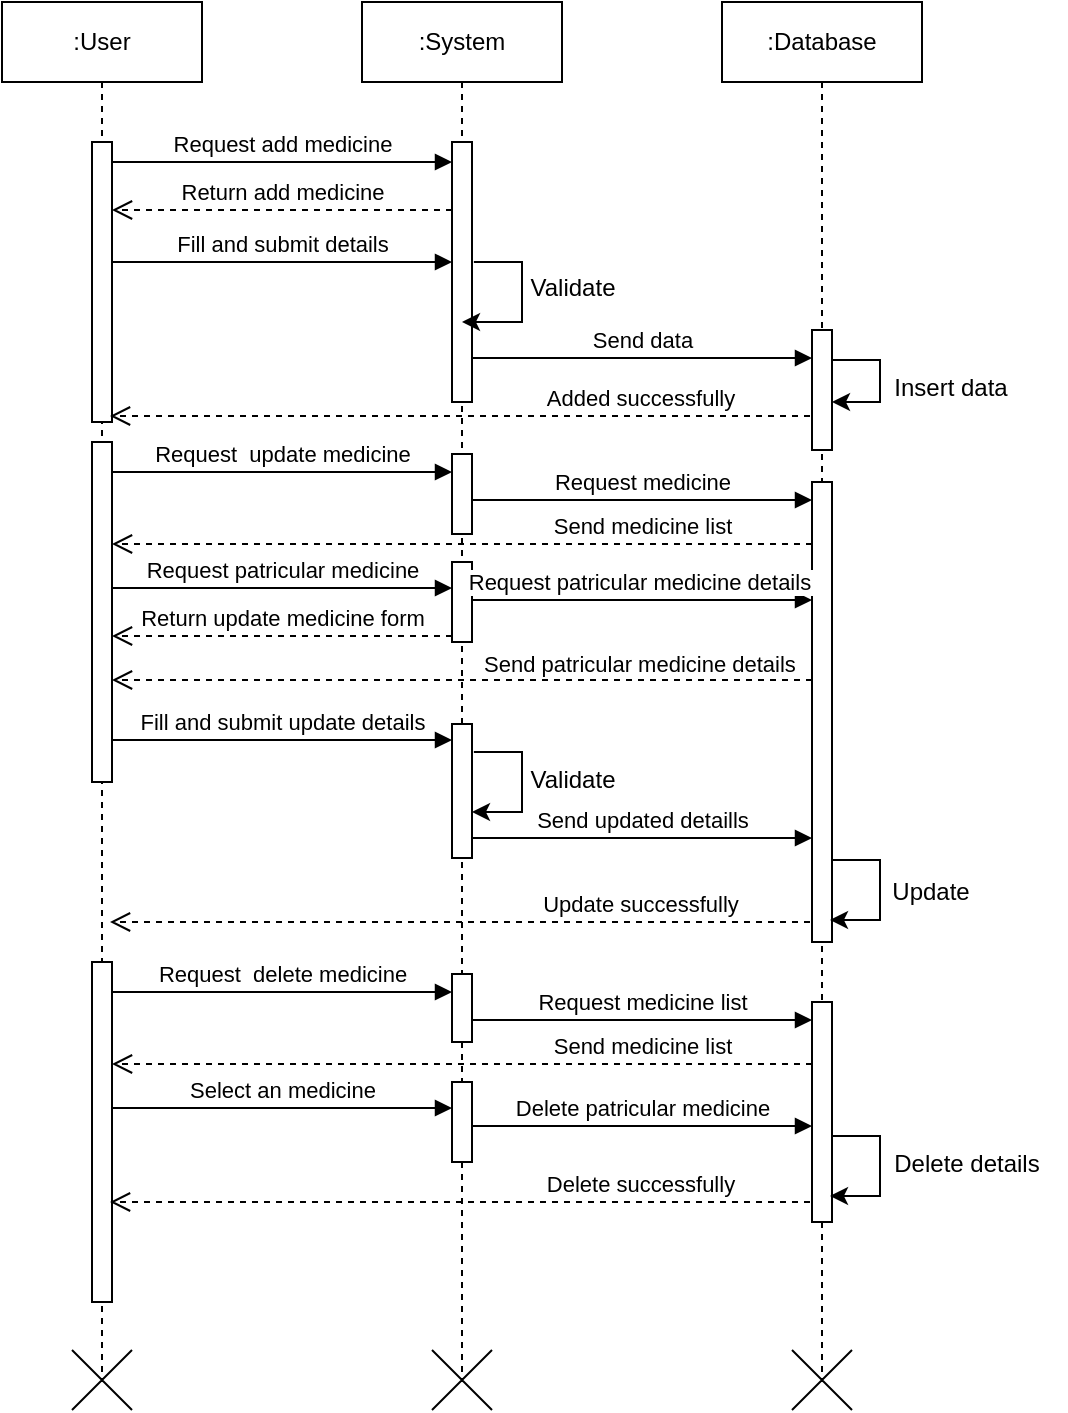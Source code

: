 <mxfile version="22.0.0" type="device">
  <diagram name="Page-1" id="2YBvvXClWsGukQMizWep">
    <mxGraphModel dx="880" dy="456" grid="1" gridSize="10" guides="1" tooltips="1" connect="1" arrows="1" fold="1" page="1" pageScale="1" pageWidth="850" pageHeight="1100" math="0" shadow="0">
      <root>
        <mxCell id="0" />
        <mxCell id="1" parent="0" />
        <mxCell id="aM9ryv3xv72pqoxQDRHE-1" value=":User" style="shape=umlLifeline;perimeter=lifelinePerimeter;whiteSpace=wrap;html=1;container=0;dropTarget=0;collapsible=0;recursiveResize=0;outlineConnect=0;portConstraint=eastwest;newEdgeStyle={&quot;edgeStyle&quot;:&quot;elbowEdgeStyle&quot;,&quot;elbow&quot;:&quot;vertical&quot;,&quot;curved&quot;:0,&quot;rounded&quot;:0};" parent="1" vertex="1">
          <mxGeometry x="40" y="40" width="100" height="690" as="geometry" />
        </mxCell>
        <mxCell id="aM9ryv3xv72pqoxQDRHE-2" value="" style="html=1;points=[];perimeter=orthogonalPerimeter;outlineConnect=0;targetShapes=umlLifeline;portConstraint=eastwest;newEdgeStyle={&quot;edgeStyle&quot;:&quot;elbowEdgeStyle&quot;,&quot;elbow&quot;:&quot;vertical&quot;,&quot;curved&quot;:0,&quot;rounded&quot;:0};" parent="aM9ryv3xv72pqoxQDRHE-1" vertex="1">
          <mxGeometry x="45" y="70" width="10" height="140" as="geometry" />
        </mxCell>
        <mxCell id="uyghOkKBtB4ZRYNY3Dqb-1" value="" style="shape=umlDestroy;whiteSpace=wrap;html=1;strokeWidth=1;targetShapes=umlLifeline;" vertex="1" parent="aM9ryv3xv72pqoxQDRHE-1">
          <mxGeometry x="35" y="674" width="30" height="30" as="geometry" />
        </mxCell>
        <mxCell id="aM9ryv3xv72pqoxQDRHE-5" value=":System" style="shape=umlLifeline;perimeter=lifelinePerimeter;whiteSpace=wrap;html=1;container=0;dropTarget=0;collapsible=0;recursiveResize=0;outlineConnect=0;portConstraint=eastwest;newEdgeStyle={&quot;edgeStyle&quot;:&quot;elbowEdgeStyle&quot;,&quot;elbow&quot;:&quot;vertical&quot;,&quot;curved&quot;:0,&quot;rounded&quot;:0};" parent="1" vertex="1">
          <mxGeometry x="220" y="40" width="100" height="690" as="geometry" />
        </mxCell>
        <mxCell id="aM9ryv3xv72pqoxQDRHE-6" value="" style="html=1;points=[];perimeter=orthogonalPerimeter;outlineConnect=0;targetShapes=umlLifeline;portConstraint=eastwest;newEdgeStyle={&quot;edgeStyle&quot;:&quot;elbowEdgeStyle&quot;,&quot;elbow&quot;:&quot;vertical&quot;,&quot;curved&quot;:0,&quot;rounded&quot;:0};" parent="aM9ryv3xv72pqoxQDRHE-5" vertex="1">
          <mxGeometry x="45" y="70" width="10" height="130" as="geometry" />
        </mxCell>
        <mxCell id="aM9ryv3xv72pqoxQDRHE-7" value="Request add medicine" style="html=1;verticalAlign=bottom;endArrow=block;edgeStyle=elbowEdgeStyle;elbow=horizontal;curved=0;rounded=0;" parent="1" source="aM9ryv3xv72pqoxQDRHE-2" target="aM9ryv3xv72pqoxQDRHE-6" edge="1">
          <mxGeometry relative="1" as="geometry">
            <mxPoint x="195" y="130" as="sourcePoint" />
            <Array as="points">
              <mxPoint x="180" y="120" />
            </Array>
          </mxGeometry>
        </mxCell>
        <mxCell id="xENhY5tNj3Xzj7cGjBOY-2" value=":Database" style="shape=umlLifeline;perimeter=lifelinePerimeter;whiteSpace=wrap;html=1;container=0;dropTarget=0;collapsible=0;recursiveResize=0;outlineConnect=0;portConstraint=eastwest;newEdgeStyle={&quot;edgeStyle&quot;:&quot;elbowEdgeStyle&quot;,&quot;elbow&quot;:&quot;vertical&quot;,&quot;curved&quot;:0,&quot;rounded&quot;:0};" parent="1" vertex="1">
          <mxGeometry x="400" y="40" width="100" height="690" as="geometry" />
        </mxCell>
        <mxCell id="xENhY5tNj3Xzj7cGjBOY-3" value="" style="html=1;points=[];perimeter=orthogonalPerimeter;outlineConnect=0;targetShapes=umlLifeline;portConstraint=eastwest;newEdgeStyle={&quot;edgeStyle&quot;:&quot;elbowEdgeStyle&quot;,&quot;elbow&quot;:&quot;vertical&quot;,&quot;curved&quot;:0,&quot;rounded&quot;:0};" parent="xENhY5tNj3Xzj7cGjBOY-2" vertex="1">
          <mxGeometry x="45" y="164" width="10" height="60" as="geometry" />
        </mxCell>
        <mxCell id="xENhY5tNj3Xzj7cGjBOY-4" value="Return add medicine" style="html=1;verticalAlign=bottom;endArrow=open;dashed=1;endSize=8;edgeStyle=elbowEdgeStyle;elbow=vertical;curved=0;rounded=0;" parent="1" edge="1">
          <mxGeometry relative="1" as="geometry">
            <mxPoint x="95" y="144" as="targetPoint" />
            <Array as="points">
              <mxPoint x="190" y="144" />
            </Array>
            <mxPoint x="265" y="144" as="sourcePoint" />
          </mxGeometry>
        </mxCell>
        <mxCell id="xENhY5tNj3Xzj7cGjBOY-5" value="Fill and submit details" style="html=1;verticalAlign=bottom;endArrow=block;edgeStyle=elbowEdgeStyle;elbow=vertical;curved=0;rounded=0;" parent="1" edge="1">
          <mxGeometry relative="1" as="geometry">
            <mxPoint x="95" y="170" as="sourcePoint" />
            <Array as="points">
              <mxPoint x="180" y="170" />
            </Array>
            <mxPoint x="265" y="170" as="targetPoint" />
          </mxGeometry>
        </mxCell>
        <mxCell id="xENhY5tNj3Xzj7cGjBOY-6" value="" style="endArrow=classic;html=1;rounded=0;" parent="1" target="aM9ryv3xv72pqoxQDRHE-5" edge="1">
          <mxGeometry width="50" height="50" relative="1" as="geometry">
            <mxPoint x="275.929" y="170" as="sourcePoint" />
            <mxPoint x="330" y="220" as="targetPoint" />
            <Array as="points">
              <mxPoint x="300" y="170" />
              <mxPoint x="300" y="200" />
            </Array>
          </mxGeometry>
        </mxCell>
        <mxCell id="xENhY5tNj3Xzj7cGjBOY-7" value="Validate" style="text;html=1;align=center;verticalAlign=middle;resizable=0;points=[];autosize=1;strokeColor=none;fillColor=none;" parent="1" vertex="1">
          <mxGeometry x="290" y="168" width="70" height="30" as="geometry" />
        </mxCell>
        <mxCell id="xENhY5tNj3Xzj7cGjBOY-8" value="Send data" style="html=1;verticalAlign=bottom;endArrow=block;edgeStyle=elbowEdgeStyle;elbow=vertical;curved=0;rounded=0;" parent="1" edge="1">
          <mxGeometry relative="1" as="geometry">
            <mxPoint x="275" y="218" as="sourcePoint" />
            <Array as="points">
              <mxPoint x="360" y="218" />
            </Array>
            <mxPoint x="445" y="218" as="targetPoint" />
          </mxGeometry>
        </mxCell>
        <mxCell id="xENhY5tNj3Xzj7cGjBOY-9" value="" style="html=1;points=[];perimeter=orthogonalPerimeter;outlineConnect=0;targetShapes=umlLifeline;portConstraint=eastwest;newEdgeStyle={&quot;edgeStyle&quot;:&quot;elbowEdgeStyle&quot;,&quot;elbow&quot;:&quot;vertical&quot;,&quot;curved&quot;:0,&quot;rounded&quot;:0};" parent="1" vertex="1">
          <mxGeometry x="85" y="260" width="10" height="170" as="geometry" />
        </mxCell>
        <mxCell id="xENhY5tNj3Xzj7cGjBOY-10" value="" style="html=1;points=[];perimeter=orthogonalPerimeter;outlineConnect=0;targetShapes=umlLifeline;portConstraint=eastwest;newEdgeStyle={&quot;edgeStyle&quot;:&quot;elbowEdgeStyle&quot;,&quot;elbow&quot;:&quot;vertical&quot;,&quot;curved&quot;:0,&quot;rounded&quot;:0};" parent="1" vertex="1">
          <mxGeometry x="265" y="266" width="10" height="40" as="geometry" />
        </mxCell>
        <mxCell id="xENhY5tNj3Xzj7cGjBOY-11" value="Request&amp;nbsp; update medicine" style="html=1;verticalAlign=bottom;endArrow=block;edgeStyle=elbowEdgeStyle;elbow=vertical;curved=0;rounded=0;" parent="1" edge="1">
          <mxGeometry relative="1" as="geometry">
            <mxPoint x="95" y="275" as="sourcePoint" />
            <Array as="points">
              <mxPoint x="180" y="275" />
            </Array>
            <mxPoint x="265" y="275" as="targetPoint" />
          </mxGeometry>
        </mxCell>
        <mxCell id="xENhY5tNj3Xzj7cGjBOY-12" value="" style="html=1;points=[];perimeter=orthogonalPerimeter;outlineConnect=0;targetShapes=umlLifeline;portConstraint=eastwest;newEdgeStyle={&quot;edgeStyle&quot;:&quot;elbowEdgeStyle&quot;,&quot;elbow&quot;:&quot;vertical&quot;,&quot;curved&quot;:0,&quot;rounded&quot;:0};" parent="1" vertex="1">
          <mxGeometry x="445" y="280" width="10" height="230" as="geometry" />
        </mxCell>
        <mxCell id="xENhY5tNj3Xzj7cGjBOY-13" value="Return update medicine form" style="html=1;verticalAlign=bottom;endArrow=open;dashed=1;endSize=8;edgeStyle=elbowEdgeStyle;elbow=horizontal;curved=0;rounded=0;" parent="1" edge="1">
          <mxGeometry relative="1" as="geometry">
            <mxPoint x="95" y="357" as="targetPoint" />
            <Array as="points">
              <mxPoint x="190" y="357" />
            </Array>
            <mxPoint x="265" y="357" as="sourcePoint" />
          </mxGeometry>
        </mxCell>
        <mxCell id="xENhY5tNj3Xzj7cGjBOY-14" value="Fill and submit update details" style="html=1;verticalAlign=bottom;endArrow=block;edgeStyle=elbowEdgeStyle;elbow=vertical;curved=0;rounded=0;" parent="1" edge="1">
          <mxGeometry relative="1" as="geometry">
            <mxPoint x="95" y="409" as="sourcePoint" />
            <Array as="points">
              <mxPoint x="180" y="409" />
            </Array>
            <mxPoint x="265" y="409" as="targetPoint" />
          </mxGeometry>
        </mxCell>
        <mxCell id="xENhY5tNj3Xzj7cGjBOY-15" value="" style="endArrow=classic;html=1;rounded=0;" parent="1" edge="1">
          <mxGeometry width="50" height="50" relative="1" as="geometry">
            <mxPoint x="275.929" y="415" as="sourcePoint" />
            <mxPoint x="275.0" y="445" as="targetPoint" />
            <Array as="points">
              <mxPoint x="300" y="415" />
              <mxPoint x="300" y="445" />
            </Array>
          </mxGeometry>
        </mxCell>
        <mxCell id="xENhY5tNj3Xzj7cGjBOY-16" value="Validate" style="text;html=1;align=center;verticalAlign=middle;resizable=0;points=[];autosize=1;strokeColor=none;fillColor=none;" parent="1" vertex="1">
          <mxGeometry x="290" y="414" width="70" height="30" as="geometry" />
        </mxCell>
        <mxCell id="xENhY5tNj3Xzj7cGjBOY-19" value="" style="endArrow=classic;html=1;rounded=0;" parent="1" edge="1">
          <mxGeometry width="50" height="50" relative="1" as="geometry">
            <mxPoint x="454.929" y="469" as="sourcePoint" />
            <mxPoint x="454" y="499" as="targetPoint" />
            <Array as="points">
              <mxPoint x="479" y="469" />
              <mxPoint x="479" y="499" />
            </Array>
          </mxGeometry>
        </mxCell>
        <mxCell id="xENhY5tNj3Xzj7cGjBOY-20" value="Update" style="text;html=1;align=center;verticalAlign=middle;resizable=0;points=[];autosize=1;strokeColor=none;fillColor=none;" parent="1" vertex="1">
          <mxGeometry x="474" y="470" width="60" height="30" as="geometry" />
        </mxCell>
        <mxCell id="KE-mL2BSJ963tJkiToLp-1" value="" style="endArrow=classic;html=1;rounded=0;" parent="1" target="xENhY5tNj3Xzj7cGjBOY-3" edge="1">
          <mxGeometry width="50" height="50" relative="1" as="geometry">
            <mxPoint x="454.929" y="219" as="sourcePoint" />
            <mxPoint x="454" y="249" as="targetPoint" />
            <Array as="points">
              <mxPoint x="479" y="219" />
              <mxPoint x="479" y="240" />
            </Array>
          </mxGeometry>
        </mxCell>
        <mxCell id="KE-mL2BSJ963tJkiToLp-2" value="Insert data" style="text;html=1;align=center;verticalAlign=middle;resizable=0;points=[];autosize=1;strokeColor=none;fillColor=none;" parent="1" vertex="1">
          <mxGeometry x="474" y="218" width="80" height="30" as="geometry" />
        </mxCell>
        <mxCell id="KE-mL2BSJ963tJkiToLp-3" value="Request medicine" style="html=1;verticalAlign=bottom;endArrow=block;edgeStyle=elbowEdgeStyle;elbow=vertical;curved=0;rounded=0;" parent="1" edge="1">
          <mxGeometry relative="1" as="geometry">
            <mxPoint x="275" y="289" as="sourcePoint" />
            <Array as="points">
              <mxPoint x="360" y="289" />
            </Array>
            <mxPoint x="445" y="289" as="targetPoint" />
          </mxGeometry>
        </mxCell>
        <mxCell id="KE-mL2BSJ963tJkiToLp-4" value="Send medicine list" style="html=1;verticalAlign=bottom;endArrow=open;dashed=1;endSize=8;edgeStyle=elbowEdgeStyle;elbow=vertical;curved=0;rounded=0;" parent="1" target="xENhY5tNj3Xzj7cGjBOY-9" edge="1">
          <mxGeometry x="-0.514" relative="1" as="geometry">
            <mxPoint x="275" y="311" as="targetPoint" />
            <Array as="points">
              <mxPoint x="370" y="311" />
            </Array>
            <mxPoint x="445" y="311" as="sourcePoint" />
            <mxPoint as="offset" />
          </mxGeometry>
        </mxCell>
        <mxCell id="KE-mL2BSJ963tJkiToLp-5" value="" style="html=1;points=[];perimeter=orthogonalPerimeter;outlineConnect=0;targetShapes=umlLifeline;portConstraint=eastwest;newEdgeStyle={&quot;edgeStyle&quot;:&quot;elbowEdgeStyle&quot;,&quot;elbow&quot;:&quot;vertical&quot;,&quot;curved&quot;:0,&quot;rounded&quot;:0};" parent="1" vertex="1">
          <mxGeometry x="265" y="320" width="10" height="40" as="geometry" />
        </mxCell>
        <mxCell id="KE-mL2BSJ963tJkiToLp-6" value="Request patricular medicine" style="html=1;verticalAlign=bottom;endArrow=block;edgeStyle=elbowEdgeStyle;elbow=vertical;curved=0;rounded=0;" parent="1" edge="1">
          <mxGeometry relative="1" as="geometry">
            <mxPoint x="95" y="333" as="sourcePoint" />
            <Array as="points">
              <mxPoint x="180" y="333" />
            </Array>
            <mxPoint x="265" y="333" as="targetPoint" />
          </mxGeometry>
        </mxCell>
        <mxCell id="KE-mL2BSJ963tJkiToLp-7" value="Request patricular medicine details&amp;nbsp;" style="html=1;verticalAlign=bottom;endArrow=block;edgeStyle=elbowEdgeStyle;elbow=vertical;curved=0;rounded=0;" parent="1" edge="1">
          <mxGeometry relative="1" as="geometry">
            <mxPoint x="275" y="339" as="sourcePoint" />
            <Array as="points">
              <mxPoint x="360" y="339" />
            </Array>
            <mxPoint x="445" y="339" as="targetPoint" />
          </mxGeometry>
        </mxCell>
        <mxCell id="KE-mL2BSJ963tJkiToLp-8" value="Send patricular medicine details&amp;nbsp;" style="html=1;verticalAlign=bottom;endArrow=open;dashed=1;endSize=8;edgeStyle=elbowEdgeStyle;elbow=horizontal;curved=0;rounded=0;" parent="1" edge="1">
          <mxGeometry x="-0.514" y="1" relative="1" as="geometry">
            <mxPoint x="95" y="379" as="targetPoint" />
            <Array as="points">
              <mxPoint x="370" y="379" />
            </Array>
            <mxPoint x="445" y="379" as="sourcePoint" />
            <mxPoint as="offset" />
          </mxGeometry>
        </mxCell>
        <mxCell id="KE-mL2BSJ963tJkiToLp-9" value="" style="html=1;points=[];perimeter=orthogonalPerimeter;outlineConnect=0;targetShapes=umlLifeline;portConstraint=eastwest;newEdgeStyle={&quot;edgeStyle&quot;:&quot;elbowEdgeStyle&quot;,&quot;elbow&quot;:&quot;vertical&quot;,&quot;curved&quot;:0,&quot;rounded&quot;:0};" parent="1" vertex="1">
          <mxGeometry x="265" y="401" width="10" height="67" as="geometry" />
        </mxCell>
        <mxCell id="KE-mL2BSJ963tJkiToLp-10" value="Send updated detaills" style="html=1;verticalAlign=bottom;endArrow=block;edgeStyle=elbowEdgeStyle;elbow=vertical;curved=0;rounded=0;" parent="1" edge="1">
          <mxGeometry relative="1" as="geometry">
            <mxPoint x="275" y="458" as="sourcePoint" />
            <Array as="points">
              <mxPoint x="365" y="458" />
            </Array>
            <mxPoint as="offset" />
            <mxPoint x="445" y="458" as="targetPoint" />
          </mxGeometry>
        </mxCell>
        <mxCell id="KE-mL2BSJ963tJkiToLp-11" value="" style="html=1;points=[];perimeter=orthogonalPerimeter;outlineConnect=0;targetShapes=umlLifeline;portConstraint=eastwest;newEdgeStyle={&quot;edgeStyle&quot;:&quot;elbowEdgeStyle&quot;,&quot;elbow&quot;:&quot;vertical&quot;,&quot;curved&quot;:0,&quot;rounded&quot;:0};" parent="1" vertex="1">
          <mxGeometry x="85" y="520" width="10" height="170" as="geometry" />
        </mxCell>
        <mxCell id="KE-mL2BSJ963tJkiToLp-12" value="" style="html=1;points=[];perimeter=orthogonalPerimeter;outlineConnect=0;targetShapes=umlLifeline;portConstraint=eastwest;newEdgeStyle={&quot;edgeStyle&quot;:&quot;elbowEdgeStyle&quot;,&quot;elbow&quot;:&quot;vertical&quot;,&quot;curved&quot;:0,&quot;rounded&quot;:0};" parent="1" vertex="1">
          <mxGeometry x="265" y="526" width="10" height="34" as="geometry" />
        </mxCell>
        <mxCell id="KE-mL2BSJ963tJkiToLp-13" value="Request&amp;nbsp; delete medicine" style="html=1;verticalAlign=bottom;endArrow=block;edgeStyle=elbowEdgeStyle;elbow=vertical;curved=0;rounded=0;" parent="1" edge="1">
          <mxGeometry relative="1" as="geometry">
            <mxPoint x="95" y="535" as="sourcePoint" />
            <Array as="points">
              <mxPoint x="180" y="535" />
            </Array>
            <mxPoint x="265" y="535" as="targetPoint" />
          </mxGeometry>
        </mxCell>
        <mxCell id="KE-mL2BSJ963tJkiToLp-14" value="" style="html=1;points=[];perimeter=orthogonalPerimeter;outlineConnect=0;targetShapes=umlLifeline;portConstraint=eastwest;newEdgeStyle={&quot;edgeStyle&quot;:&quot;elbowEdgeStyle&quot;,&quot;elbow&quot;:&quot;vertical&quot;,&quot;curved&quot;:0,&quot;rounded&quot;:0};" parent="1" vertex="1">
          <mxGeometry x="445" y="540" width="10" height="110" as="geometry" />
        </mxCell>
        <mxCell id="KE-mL2BSJ963tJkiToLp-21" value="Request medicine list" style="html=1;verticalAlign=bottom;endArrow=block;edgeStyle=elbowEdgeStyle;elbow=vertical;curved=0;rounded=0;" parent="1" edge="1">
          <mxGeometry relative="1" as="geometry">
            <mxPoint x="275" y="549" as="sourcePoint" />
            <Array as="points">
              <mxPoint x="360" y="549" />
            </Array>
            <mxPoint x="445" y="549" as="targetPoint" />
          </mxGeometry>
        </mxCell>
        <mxCell id="KE-mL2BSJ963tJkiToLp-22" value="Send medicine list" style="html=1;verticalAlign=bottom;endArrow=open;dashed=1;endSize=8;edgeStyle=elbowEdgeStyle;elbow=vertical;curved=0;rounded=0;" parent="1" target="KE-mL2BSJ963tJkiToLp-11" edge="1">
          <mxGeometry x="-0.514" relative="1" as="geometry">
            <mxPoint x="275" y="571" as="targetPoint" />
            <Array as="points">
              <mxPoint x="370" y="571" />
            </Array>
            <mxPoint x="445" y="571" as="sourcePoint" />
            <mxPoint as="offset" />
          </mxGeometry>
        </mxCell>
        <mxCell id="KE-mL2BSJ963tJkiToLp-23" value="" style="html=1;points=[];perimeter=orthogonalPerimeter;outlineConnect=0;targetShapes=umlLifeline;portConstraint=eastwest;newEdgeStyle={&quot;edgeStyle&quot;:&quot;elbowEdgeStyle&quot;,&quot;elbow&quot;:&quot;vertical&quot;,&quot;curved&quot;:0,&quot;rounded&quot;:0};" parent="1" vertex="1">
          <mxGeometry x="265" y="580" width="10" height="40" as="geometry" />
        </mxCell>
        <mxCell id="KE-mL2BSJ963tJkiToLp-24" value="Select an medicine" style="html=1;verticalAlign=bottom;endArrow=block;edgeStyle=elbowEdgeStyle;elbow=vertical;curved=0;rounded=0;" parent="1" edge="1">
          <mxGeometry relative="1" as="geometry">
            <mxPoint x="95" y="593" as="sourcePoint" />
            <Array as="points">
              <mxPoint x="180" y="593" />
            </Array>
            <mxPoint x="265" y="593" as="targetPoint" />
          </mxGeometry>
        </mxCell>
        <mxCell id="KE-mL2BSJ963tJkiToLp-25" value="Delete patricular medicine" style="html=1;verticalAlign=bottom;endArrow=block;edgeStyle=elbowEdgeStyle;elbow=vertical;curved=0;rounded=0;" parent="1" edge="1">
          <mxGeometry relative="1" as="geometry">
            <mxPoint x="275" y="602" as="sourcePoint" />
            <Array as="points">
              <mxPoint x="360" y="602" />
            </Array>
            <mxPoint x="445" y="602" as="targetPoint" />
          </mxGeometry>
        </mxCell>
        <mxCell id="KE-mL2BSJ963tJkiToLp-29" value="" style="endArrow=classic;html=1;rounded=0;" parent="1" edge="1">
          <mxGeometry width="50" height="50" relative="1" as="geometry">
            <mxPoint x="454.929" y="607" as="sourcePoint" />
            <mxPoint x="454" y="637" as="targetPoint" />
            <Array as="points">
              <mxPoint x="479" y="607" />
              <mxPoint x="479" y="637" />
            </Array>
          </mxGeometry>
        </mxCell>
        <mxCell id="KE-mL2BSJ963tJkiToLp-30" value="Delete details" style="text;html=1;align=center;verticalAlign=middle;resizable=0;points=[];autosize=1;strokeColor=none;fillColor=none;" parent="1" vertex="1">
          <mxGeometry x="472" y="606" width="100" height="30" as="geometry" />
        </mxCell>
        <mxCell id="KE-mL2BSJ963tJkiToLp-31" value="Delete successfully" style="html=1;verticalAlign=bottom;endArrow=open;dashed=1;endSize=8;edgeStyle=elbowEdgeStyle;elbow=vertical;curved=0;rounded=0;" parent="1" edge="1">
          <mxGeometry x="-0.514" relative="1" as="geometry">
            <mxPoint x="94" y="640" as="targetPoint" />
            <Array as="points">
              <mxPoint x="369" y="640" />
            </Array>
            <mxPoint x="444" y="640" as="sourcePoint" />
            <mxPoint as="offset" />
          </mxGeometry>
        </mxCell>
        <mxCell id="KE-mL2BSJ963tJkiToLp-32" value="Update successfully" style="html=1;verticalAlign=bottom;endArrow=open;dashed=1;endSize=8;edgeStyle=elbowEdgeStyle;elbow=vertical;curved=0;rounded=0;" parent="1" edge="1">
          <mxGeometry x="-0.514" relative="1" as="geometry">
            <mxPoint x="94" y="500" as="targetPoint" />
            <Array as="points">
              <mxPoint x="369" y="500" />
            </Array>
            <mxPoint x="444" y="500" as="sourcePoint" />
            <mxPoint as="offset" />
          </mxGeometry>
        </mxCell>
        <mxCell id="KE-mL2BSJ963tJkiToLp-33" value="Added successfully" style="html=1;verticalAlign=bottom;endArrow=open;dashed=1;endSize=8;edgeStyle=elbowEdgeStyle;elbow=vertical;curved=0;rounded=0;" parent="1" edge="1">
          <mxGeometry x="-0.514" relative="1" as="geometry">
            <mxPoint x="94" y="247" as="targetPoint" />
            <Array as="points">
              <mxPoint x="369" y="247" />
            </Array>
            <mxPoint x="444" y="247" as="sourcePoint" />
            <mxPoint as="offset" />
          </mxGeometry>
        </mxCell>
        <mxCell id="uyghOkKBtB4ZRYNY3Dqb-2" value="" style="shape=umlDestroy;whiteSpace=wrap;html=1;strokeWidth=1;targetShapes=umlLifeline;" vertex="1" parent="1">
          <mxGeometry x="255" y="714" width="30" height="30" as="geometry" />
        </mxCell>
        <mxCell id="uyghOkKBtB4ZRYNY3Dqb-3" value="" style="shape=umlDestroy;whiteSpace=wrap;html=1;strokeWidth=1;targetShapes=umlLifeline;" vertex="1" parent="1">
          <mxGeometry x="435" y="714" width="30" height="30" as="geometry" />
        </mxCell>
      </root>
    </mxGraphModel>
  </diagram>
</mxfile>
